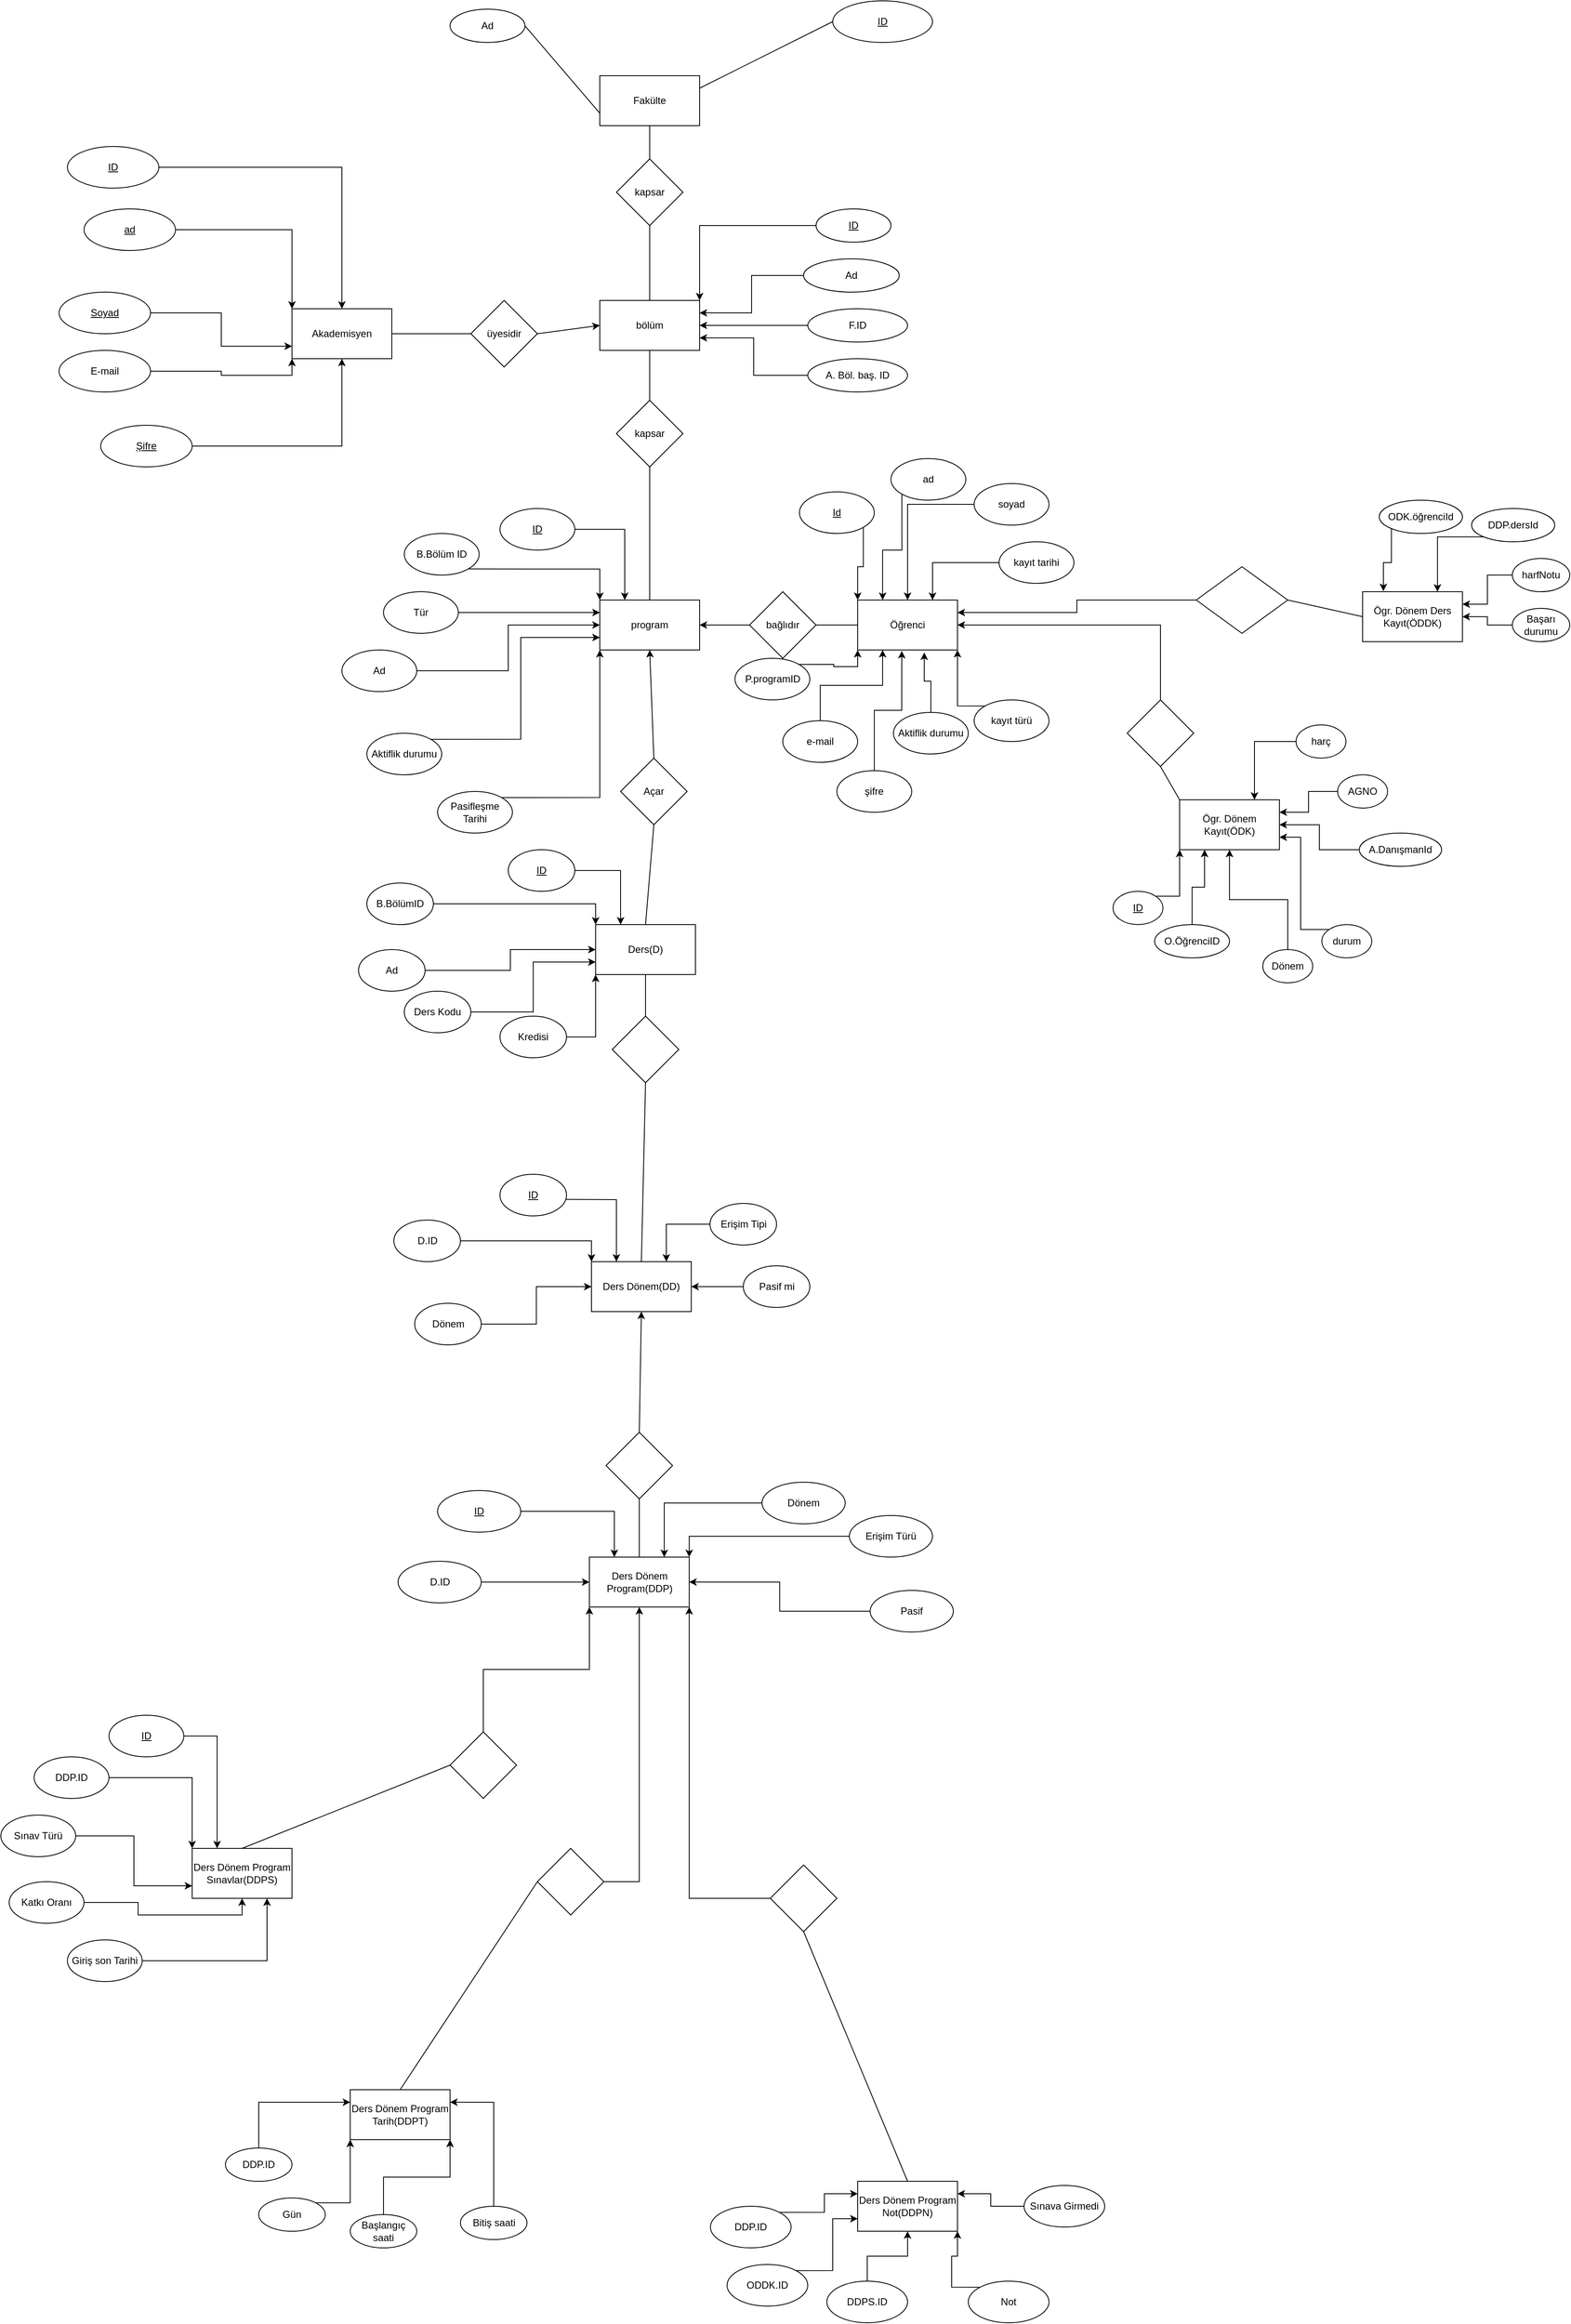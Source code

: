 <mxfile version="20.2.0" type="device"><diagram id="tbIDtFGImVKxf_FOrVFU" name="Page-1"><mxGraphModel dx="1277" dy="1685" grid="1" gridSize="10" guides="1" tooltips="1" connect="1" arrows="1" fold="1" page="1" pageScale="1" pageWidth="827" pageHeight="1169" math="0" shadow="0"><root><mxCell id="0"/><mxCell id="1" parent="0"/><mxCell id="xuunrRZSQznlcLkSyieL-1" value="Fakülte" style="rounded=0;whiteSpace=wrap;html=1;" parent="1" vertex="1"><mxGeometry x="370" y="-140" width="120" height="60" as="geometry"/></mxCell><mxCell id="xuunrRZSQznlcLkSyieL-3" value="kapsar" style="rhombus;whiteSpace=wrap;html=1;" parent="1" vertex="1"><mxGeometry x="390" y="-40" width="80" height="80" as="geometry"/></mxCell><mxCell id="xuunrRZSQznlcLkSyieL-6" value="Ad" style="ellipse;whiteSpace=wrap;html=1;" parent="1" vertex="1"><mxGeometry x="190" y="-220" width="90" height="40" as="geometry"/></mxCell><mxCell id="xuunrRZSQznlcLkSyieL-7" value="&lt;u&gt;ID&lt;/u&gt;" style="ellipse;whiteSpace=wrap;html=1;" parent="1" vertex="1"><mxGeometry x="650" y="-230" width="120" height="50" as="geometry"/></mxCell><mxCell id="xuunrRZSQznlcLkSyieL-9" value="" style="endArrow=none;html=1;rounded=0;exitX=1;exitY=0.25;exitDx=0;exitDy=0;entryX=0;entryY=0.5;entryDx=0;entryDy=0;" parent="1" source="xuunrRZSQznlcLkSyieL-1" target="xuunrRZSQznlcLkSyieL-7" edge="1"><mxGeometry width="50" height="50" relative="1" as="geometry"><mxPoint x="500" y="80" as="sourcePoint"/><mxPoint x="550" y="30" as="targetPoint"/></mxGeometry></mxCell><mxCell id="xuunrRZSQznlcLkSyieL-10" value="" style="endArrow=none;html=1;rounded=0;entryX=0;entryY=0.75;entryDx=0;entryDy=0;exitX=1;exitY=0.5;exitDx=0;exitDy=0;" parent="1" source="xuunrRZSQznlcLkSyieL-6" target="xuunrRZSQznlcLkSyieL-1" edge="1"><mxGeometry width="50" height="50" relative="1" as="geometry"><mxPoint x="400" y="410" as="sourcePoint"/><mxPoint x="450" y="360" as="targetPoint"/><Array as="points"/></mxGeometry></mxCell><mxCell id="xuunrRZSQznlcLkSyieL-11" value="" style="endArrow=none;html=1;rounded=0;entryX=0.5;entryY=1;entryDx=0;entryDy=0;exitX=0.5;exitY=0;exitDx=0;exitDy=0;" parent="1" source="xuunrRZSQznlcLkSyieL-3" target="xuunrRZSQznlcLkSyieL-1" edge="1"><mxGeometry width="50" height="50" relative="1" as="geometry"><mxPoint x="420" y="290" as="sourcePoint"/><mxPoint x="470" y="240" as="targetPoint"/></mxGeometry></mxCell><mxCell id="xuunrRZSQznlcLkSyieL-12" value="" style="endArrow=none;html=1;rounded=0;exitX=0.5;exitY=0;exitDx=0;exitDy=0;entryX=0.5;entryY=1;entryDx=0;entryDy=0;" parent="1" target="xuunrRZSQznlcLkSyieL-3" edge="1"><mxGeometry width="50" height="50" relative="1" as="geometry"><mxPoint x="430" y="270" as="sourcePoint"/><mxPoint x="430" y="240" as="targetPoint"/></mxGeometry></mxCell><mxCell id="xuunrRZSQznlcLkSyieL-13" value="bölüm" style="rounded=0;whiteSpace=wrap;html=1;" parent="1" vertex="1"><mxGeometry x="370" y="130" width="120" height="60" as="geometry"/></mxCell><mxCell id="xuunrRZSQznlcLkSyieL-14" value="program" style="rounded=0;whiteSpace=wrap;html=1;" parent="1" vertex="1"><mxGeometry x="370" y="490" width="120" height="60" as="geometry"/></mxCell><mxCell id="xuunrRZSQznlcLkSyieL-15" value="kapsar" style="rhombus;whiteSpace=wrap;html=1;" parent="1" vertex="1"><mxGeometry x="390" y="250" width="80" height="80" as="geometry"/></mxCell><mxCell id="xuunrRZSQznlcLkSyieL-17" value="" style="endArrow=none;html=1;rounded=0;entryX=0.5;entryY=1;entryDx=0;entryDy=0;exitX=0.5;exitY=0;exitDx=0;exitDy=0;" parent="1" source="xuunrRZSQznlcLkSyieL-15" target="xuunrRZSQznlcLkSyieL-13" edge="1"><mxGeometry width="50" height="50" relative="1" as="geometry"><mxPoint x="430" y="370" as="sourcePoint"/><mxPoint x="450" y="340" as="targetPoint"/></mxGeometry></mxCell><mxCell id="xuunrRZSQznlcLkSyieL-18" value="" style="endArrow=none;html=1;rounded=0;exitX=0.5;exitY=0;exitDx=0;exitDy=0;entryX=0.5;entryY=1;entryDx=0;entryDy=0;" parent="1" source="xuunrRZSQznlcLkSyieL-14" target="xuunrRZSQznlcLkSyieL-15" edge="1"><mxGeometry width="50" height="50" relative="1" as="geometry"><mxPoint x="420" y="450" as="sourcePoint"/><mxPoint x="470" y="400" as="targetPoint"/></mxGeometry></mxCell><mxCell id="xuunrRZSQznlcLkSyieL-19" value="Akademisyen" style="rounded=0;whiteSpace=wrap;html=1;" parent="1" vertex="1"><mxGeometry y="140" width="120" height="60" as="geometry"/></mxCell><mxCell id="xuunrRZSQznlcLkSyieL-21" value="Öğrenci" style="rounded=0;whiteSpace=wrap;html=1;" parent="1" vertex="1"><mxGeometry x="680" y="490" width="120" height="60" as="geometry"/></mxCell><mxCell id="xuunrRZSQznlcLkSyieL-23" value="Ders(D)" style="rounded=0;whiteSpace=wrap;html=1;" parent="1" vertex="1"><mxGeometry x="365" y="880" width="120" height="60" as="geometry"/></mxCell><mxCell id="xuunrRZSQznlcLkSyieL-24" value="Açar" style="rhombus;whiteSpace=wrap;html=1;" parent="1" vertex="1"><mxGeometry x="395" y="680" width="80" height="80" as="geometry"/></mxCell><mxCell id="xuunrRZSQznlcLkSyieL-25" value="Ders Dönem(DD)" style="rounded=0;whiteSpace=wrap;html=1;" parent="1" vertex="1"><mxGeometry x="360" y="1285" width="120" height="60" as="geometry"/></mxCell><mxCell id="xuunrRZSQznlcLkSyieL-26" value="üyesidir" style="rhombus;whiteSpace=wrap;html=1;" parent="1" vertex="1"><mxGeometry x="215" y="130" width="80" height="80" as="geometry"/></mxCell><mxCell id="xuunrRZSQznlcLkSyieL-27" value="bağlıdır" style="rhombus;whiteSpace=wrap;html=1;" parent="1" vertex="1"><mxGeometry x="550" y="480" width="80" height="80" as="geometry"/></mxCell><mxCell id="xuunrRZSQznlcLkSyieL-28" value="" style="endArrow=none;html=1;rounded=0;exitX=1;exitY=0.5;exitDx=0;exitDy=0;entryX=0;entryY=0.5;entryDx=0;entryDy=0;entryPerimeter=0;" parent="1" source="xuunrRZSQznlcLkSyieL-27" target="xuunrRZSQznlcLkSyieL-21" edge="1"><mxGeometry width="50" height="50" relative="1" as="geometry"><mxPoint x="460" y="460" as="sourcePoint"/><mxPoint x="670" y="520" as="targetPoint"/></mxGeometry></mxCell><mxCell id="xuunrRZSQznlcLkSyieL-29" value="" style="endArrow=classic;html=1;rounded=0;exitX=0;exitY=0.5;exitDx=0;exitDy=0;entryX=1;entryY=0.5;entryDx=0;entryDy=0;" parent="1" source="xuunrRZSQznlcLkSyieL-27" target="xuunrRZSQznlcLkSyieL-14" edge="1"><mxGeometry width="50" height="50" relative="1" as="geometry"><mxPoint x="460" y="460" as="sourcePoint"/><mxPoint x="510" y="410" as="targetPoint"/></mxGeometry></mxCell><mxCell id="xuunrRZSQznlcLkSyieL-30" value="" style="endArrow=none;html=1;rounded=0;exitX=1;exitY=0.5;exitDx=0;exitDy=0;" parent="1" source="xuunrRZSQznlcLkSyieL-19" target="xuunrRZSQznlcLkSyieL-26" edge="1"><mxGeometry width="50" height="50" relative="1" as="geometry"><mxPoint x="420" y="490" as="sourcePoint"/><mxPoint x="470" y="440" as="targetPoint"/></mxGeometry></mxCell><mxCell id="xuunrRZSQznlcLkSyieL-31" value="" style="endArrow=classic;html=1;rounded=0;exitX=1;exitY=0.5;exitDx=0;exitDy=0;entryX=0;entryY=0.5;entryDx=0;entryDy=0;" parent="1" source="xuunrRZSQznlcLkSyieL-26" target="xuunrRZSQznlcLkSyieL-13" edge="1"><mxGeometry width="50" height="50" relative="1" as="geometry"><mxPoint x="420" y="490" as="sourcePoint"/><mxPoint x="470" y="440" as="targetPoint"/></mxGeometry></mxCell><mxCell id="xuunrRZSQznlcLkSyieL-33" value="" style="endArrow=none;html=1;rounded=0;entryX=0.5;entryY=1;entryDx=0;entryDy=0;exitX=0.5;exitY=0;exitDx=0;exitDy=0;" parent="1" source="xuunrRZSQznlcLkSyieL-23" target="xuunrRZSQznlcLkSyieL-24" edge="1"><mxGeometry width="50" height="50" relative="1" as="geometry"><mxPoint x="180" y="740" as="sourcePoint"/><mxPoint x="230" y="690" as="targetPoint"/></mxGeometry></mxCell><mxCell id="xuunrRZSQznlcLkSyieL-34" value="" style="endArrow=classic;html=1;rounded=0;exitX=0.5;exitY=0;exitDx=0;exitDy=0;entryX=0.5;entryY=1;entryDx=0;entryDy=0;" parent="1" source="xuunrRZSQznlcLkSyieL-24" target="xuunrRZSQznlcLkSyieL-14" edge="1"><mxGeometry width="50" height="50" relative="1" as="geometry"><mxPoint x="410" y="600" as="sourcePoint"/><mxPoint x="460" y="550" as="targetPoint"/></mxGeometry></mxCell><mxCell id="xuunrRZSQznlcLkSyieL-35" value="" style="rhombus;whiteSpace=wrap;html=1;" parent="1" vertex="1"><mxGeometry x="385" y="990" width="80" height="80" as="geometry"/></mxCell><mxCell id="xuunrRZSQznlcLkSyieL-36" value="" style="endArrow=none;html=1;rounded=0;entryX=0.5;entryY=1;entryDx=0;entryDy=0;exitX=0.5;exitY=0;exitDx=0;exitDy=0;" parent="1" source="xuunrRZSQznlcLkSyieL-35" target="xuunrRZSQznlcLkSyieL-23" edge="1"><mxGeometry width="50" height="50" relative="1" as="geometry"><mxPoint x="415" y="1000" as="sourcePoint"/><mxPoint x="465" y="950" as="targetPoint"/></mxGeometry></mxCell><mxCell id="xuunrRZSQznlcLkSyieL-37" value="" style="endArrow=none;html=1;rounded=0;entryX=0.5;entryY=1;entryDx=0;entryDy=0;exitX=0.5;exitY=0;exitDx=0;exitDy=0;" parent="1" source="xuunrRZSQznlcLkSyieL-25" target="xuunrRZSQznlcLkSyieL-35" edge="1"><mxGeometry width="50" height="50" relative="1" as="geometry"><mxPoint x="275" y="1090" as="sourcePoint"/><mxPoint x="325" y="1040" as="targetPoint"/></mxGeometry></mxCell><mxCell id="xuunrRZSQznlcLkSyieL-38" value="Ders Dönem Program(DDP)" style="rounded=0;whiteSpace=wrap;html=1;" parent="1" vertex="1"><mxGeometry x="357.5" y="1640" width="120" height="60" as="geometry"/></mxCell><mxCell id="xuunrRZSQznlcLkSyieL-39" value="" style="rhombus;whiteSpace=wrap;html=1;" parent="1" vertex="1"><mxGeometry x="377.5" y="1490" width="80" height="80" as="geometry"/></mxCell><mxCell id="xuunrRZSQznlcLkSyieL-40" value="" style="endArrow=none;html=1;rounded=0;entryX=0.5;entryY=1;entryDx=0;entryDy=0;exitX=0.5;exitY=0;exitDx=0;exitDy=0;" parent="1" source="xuunrRZSQznlcLkSyieL-38" target="xuunrRZSQznlcLkSyieL-39" edge="1"><mxGeometry width="50" height="50" relative="1" as="geometry"><mxPoint x="307.5" y="1600" as="sourcePoint"/><mxPoint x="357.5" y="1550" as="targetPoint"/></mxGeometry></mxCell><mxCell id="xuunrRZSQznlcLkSyieL-41" value="" style="endArrow=classic;html=1;rounded=0;entryX=0.5;entryY=1;entryDx=0;entryDy=0;exitX=0.5;exitY=0;exitDx=0;exitDy=0;" parent="1" source="xuunrRZSQznlcLkSyieL-39" target="xuunrRZSQznlcLkSyieL-25" edge="1"><mxGeometry width="50" height="50" relative="1" as="geometry"><mxPoint x="290" y="1445" as="sourcePoint"/><mxPoint x="340" y="1395" as="targetPoint"/></mxGeometry></mxCell><mxCell id="xuunrRZSQznlcLkSyieL-48" style="edgeStyle=orthogonalEdgeStyle;rounded=0;orthogonalLoop=1;jettySize=auto;html=1;exitX=0.5;exitY=0;exitDx=0;exitDy=0;entryX=0;entryY=1;entryDx=0;entryDy=0;" parent="1" source="xuunrRZSQznlcLkSyieL-42" target="xuunrRZSQznlcLkSyieL-38" edge="1"><mxGeometry relative="1" as="geometry"><mxPoint x="277.5" y="1780" as="sourcePoint"/></mxGeometry></mxCell><mxCell id="xuunrRZSQznlcLkSyieL-42" value="" style="rhombus;whiteSpace=wrap;html=1;" parent="1" vertex="1"><mxGeometry x="190" y="1850" width="80" height="80" as="geometry"/></mxCell><mxCell id="xuunrRZSQznlcLkSyieL-45" value="" style="endArrow=none;html=1;rounded=0;entryX=0;entryY=0.5;entryDx=0;entryDy=0;exitX=0.5;exitY=0;exitDx=0;exitDy=0;" parent="1" source="xuunrRZSQznlcLkSyieL-46" target="xuunrRZSQznlcLkSyieL-42" edge="1"><mxGeometry width="50" height="50" relative="1" as="geometry"><mxPoint x="110" y="2020" as="sourcePoint"/><mxPoint x="140" y="1970" as="targetPoint"/></mxGeometry></mxCell><mxCell id="xuunrRZSQznlcLkSyieL-46" value="Ders Dönem Program Sınavlar(DDPS)" style="rounded=0;whiteSpace=wrap;html=1;" parent="1" vertex="1"><mxGeometry x="-120" y="1990" width="120" height="60" as="geometry"/></mxCell><mxCell id="xuunrRZSQznlcLkSyieL-49" style="edgeStyle=orthogonalEdgeStyle;rounded=0;orthogonalLoop=1;jettySize=auto;html=1;entryX=1;entryY=1;entryDx=0;entryDy=0;exitX=0;exitY=0.5;exitDx=0;exitDy=0;" parent="1" source="xuunrRZSQznlcLkSyieL-50" target="xuunrRZSQznlcLkSyieL-38" edge="1"><mxGeometry relative="1" as="geometry"><mxPoint x="367.5" y="1710" as="targetPoint"/><mxPoint x="577.5" y="1940" as="sourcePoint"/></mxGeometry></mxCell><mxCell id="xuunrRZSQznlcLkSyieL-50" value="" style="rhombus;whiteSpace=wrap;html=1;" parent="1" vertex="1"><mxGeometry x="575" y="2010" width="80" height="80" as="geometry"/></mxCell><mxCell id="xuunrRZSQznlcLkSyieL-51" value="" style="endArrow=none;html=1;rounded=0;entryX=0.5;entryY=1;entryDx=0;entryDy=0;exitX=0.5;exitY=0;exitDx=0;exitDy=0;" parent="1" source="xuunrRZSQznlcLkSyieL-52" target="xuunrRZSQznlcLkSyieL-50" edge="1"><mxGeometry width="50" height="50" relative="1" as="geometry"><mxPoint x="115" y="2030" as="sourcePoint"/><mxPoint x="145" y="1980" as="targetPoint"/></mxGeometry></mxCell><mxCell id="xuunrRZSQznlcLkSyieL-52" value="Ders Dönem Program Not(DDPN)" style="rounded=0;whiteSpace=wrap;html=1;" parent="1" vertex="1"><mxGeometry x="680" y="2390" width="120" height="60" as="geometry"/></mxCell><mxCell id="xuunrRZSQznlcLkSyieL-53" style="edgeStyle=orthogonalEdgeStyle;rounded=0;orthogonalLoop=1;jettySize=auto;html=1;exitX=1;exitY=0.5;exitDx=0;exitDy=0;" parent="1" source="xuunrRZSQznlcLkSyieL-54" target="xuunrRZSQznlcLkSyieL-38" edge="1"><mxGeometry relative="1" as="geometry"><mxPoint x="517.5" y="1820" as="targetPoint"/></mxGeometry></mxCell><mxCell id="xuunrRZSQznlcLkSyieL-54" value="" style="rhombus;whiteSpace=wrap;html=1;" parent="1" vertex="1"><mxGeometry x="295" y="1990" width="80" height="80" as="geometry"/></mxCell><mxCell id="xuunrRZSQznlcLkSyieL-55" value="" style="endArrow=none;html=1;rounded=0;entryX=0;entryY=0.5;entryDx=0;entryDy=0;exitX=0.5;exitY=0;exitDx=0;exitDy=0;" parent="1" source="xuunrRZSQznlcLkSyieL-56" target="xuunrRZSQznlcLkSyieL-54" edge="1"><mxGeometry width="50" height="50" relative="1" as="geometry"><mxPoint x="265" y="2150" as="sourcePoint"/><mxPoint x="295" y="2090" as="targetPoint"/></mxGeometry></mxCell><mxCell id="xuunrRZSQznlcLkSyieL-56" value="Ders Dönem Program Tarih(DDPT)" style="rounded=0;whiteSpace=wrap;html=1;" parent="1" vertex="1"><mxGeometry x="70" y="2280" width="120" height="60" as="geometry"/></mxCell><mxCell id="xuunrRZSQznlcLkSyieL-67" value="Ögr. Dönem Kayıt(ÖDK)" style="rounded=0;whiteSpace=wrap;html=1;" parent="1" vertex="1"><mxGeometry x="1067" y="730" width="120" height="60" as="geometry"/></mxCell><mxCell id="orS3N60GQ1Vh-Au0GSmu-10" style="edgeStyle=orthogonalEdgeStyle;rounded=0;orthogonalLoop=1;jettySize=auto;html=1;exitX=0.5;exitY=0;exitDx=0;exitDy=0;entryX=1;entryY=0.5;entryDx=0;entryDy=0;" parent="1" source="xuunrRZSQznlcLkSyieL-68" target="xuunrRZSQznlcLkSyieL-21" edge="1"><mxGeometry relative="1" as="geometry"/></mxCell><mxCell id="xuunrRZSQznlcLkSyieL-68" value="" style="rhombus;whiteSpace=wrap;html=1;" parent="1" vertex="1"><mxGeometry x="1004" y="610" width="80" height="80" as="geometry"/></mxCell><mxCell id="xuunrRZSQznlcLkSyieL-70" value="" style="endArrow=none;html=1;rounded=0;exitX=0;exitY=0;exitDx=0;exitDy=0;entryX=0.5;entryY=1;entryDx=0;entryDy=0;" parent="1" source="xuunrRZSQznlcLkSyieL-67" target="xuunrRZSQznlcLkSyieL-68" edge="1"><mxGeometry width="50" height="50" relative="1" as="geometry"><mxPoint x="1017" y="740" as="sourcePoint"/><mxPoint x="1067" y="690" as="targetPoint"/></mxGeometry></mxCell><mxCell id="xuunrRZSQznlcLkSyieL-72" value="Ögr. Dönem Ders Kayıt(ÖDDK)" style="rounded=0;whiteSpace=wrap;html=1;" parent="1" vertex="1"><mxGeometry x="1287" y="480" width="120" height="60" as="geometry"/></mxCell><mxCell id="orS3N60GQ1Vh-Au0GSmu-1" style="edgeStyle=orthogonalEdgeStyle;rounded=0;orthogonalLoop=1;jettySize=auto;html=1;exitX=0;exitY=0.5;exitDx=0;exitDy=0;entryX=1;entryY=0.25;entryDx=0;entryDy=0;" parent="1" source="xuunrRZSQznlcLkSyieL-73" target="xuunrRZSQznlcLkSyieL-21" edge="1"><mxGeometry relative="1" as="geometry"/></mxCell><mxCell id="xuunrRZSQznlcLkSyieL-73" value="" style="rhombus;whiteSpace=wrap;html=1;" parent="1" vertex="1"><mxGeometry x="1087" y="450" width="110" height="80" as="geometry"/></mxCell><mxCell id="xuunrRZSQznlcLkSyieL-74" value="" style="endArrow=none;html=1;rounded=0;exitX=0;exitY=0.5;exitDx=0;exitDy=0;entryX=1;entryY=0.5;entryDx=0;entryDy=0;" parent="1" source="xuunrRZSQznlcLkSyieL-72" target="xuunrRZSQznlcLkSyieL-73" edge="1"><mxGeometry width="50" height="50" relative="1" as="geometry"><mxPoint x="1127" y="580" as="sourcePoint"/><mxPoint x="1177" y="530" as="targetPoint"/></mxGeometry></mxCell><mxCell id="xuunrRZSQznlcLkSyieL-84" style="edgeStyle=orthogonalEdgeStyle;rounded=0;orthogonalLoop=1;jettySize=auto;html=1;exitX=0;exitY=0.5;exitDx=0;exitDy=0;entryX=1;entryY=0;entryDx=0;entryDy=0;" parent="1" source="xuunrRZSQznlcLkSyieL-76" target="xuunrRZSQznlcLkSyieL-13" edge="1"><mxGeometry relative="1" as="geometry"/></mxCell><mxCell id="xuunrRZSQznlcLkSyieL-76" value="&lt;u&gt;ID&lt;/u&gt;" style="ellipse;whiteSpace=wrap;html=1;" parent="1" vertex="1"><mxGeometry x="630" y="20" width="90" height="40" as="geometry"/></mxCell><mxCell id="xuunrRZSQznlcLkSyieL-81" style="edgeStyle=orthogonalEdgeStyle;rounded=0;orthogonalLoop=1;jettySize=auto;html=1;exitX=0;exitY=0.5;exitDx=0;exitDy=0;entryX=1;entryY=0.25;entryDx=0;entryDy=0;" parent="1" source="xuunrRZSQznlcLkSyieL-78" target="xuunrRZSQznlcLkSyieL-13" edge="1"><mxGeometry relative="1" as="geometry"/></mxCell><mxCell id="xuunrRZSQznlcLkSyieL-78" value="Ad" style="ellipse;whiteSpace=wrap;html=1;" parent="1" vertex="1"><mxGeometry x="615" y="80" width="115" height="40" as="geometry"/></mxCell><mxCell id="xuunrRZSQznlcLkSyieL-82" style="edgeStyle=orthogonalEdgeStyle;rounded=0;orthogonalLoop=1;jettySize=auto;html=1;exitX=0;exitY=0.5;exitDx=0;exitDy=0;" parent="1" source="xuunrRZSQznlcLkSyieL-79" target="xuunrRZSQznlcLkSyieL-13" edge="1"><mxGeometry relative="1" as="geometry"/></mxCell><mxCell id="xuunrRZSQznlcLkSyieL-79" value="F.ID" style="ellipse;whiteSpace=wrap;html=1;" parent="1" vertex="1"><mxGeometry x="620" y="140" width="120" height="40" as="geometry"/></mxCell><mxCell id="xuunrRZSQznlcLkSyieL-83" style="edgeStyle=orthogonalEdgeStyle;rounded=0;orthogonalLoop=1;jettySize=auto;html=1;exitX=0;exitY=0.5;exitDx=0;exitDy=0;entryX=1;entryY=0.75;entryDx=0;entryDy=0;" parent="1" source="xuunrRZSQznlcLkSyieL-80" target="xuunrRZSQznlcLkSyieL-13" edge="1"><mxGeometry relative="1" as="geometry"/></mxCell><mxCell id="xuunrRZSQznlcLkSyieL-80" value="A. Böl. baş. ID" style="ellipse;whiteSpace=wrap;html=1;" parent="1" vertex="1"><mxGeometry x="620" y="200" width="120" height="40" as="geometry"/></mxCell><mxCell id="xuunrRZSQznlcLkSyieL-100" style="edgeStyle=orthogonalEdgeStyle;rounded=0;orthogonalLoop=1;jettySize=auto;html=1;exitX=1;exitY=0.5;exitDx=0;exitDy=0;entryX=0;entryY=0;entryDx=0;entryDy=0;" parent="1" source="xuunrRZSQznlcLkSyieL-85" target="xuunrRZSQznlcLkSyieL-19" edge="1"><mxGeometry relative="1" as="geometry"/></mxCell><mxCell id="xuunrRZSQznlcLkSyieL-85" value="&lt;u&gt;ad&lt;/u&gt;" style="ellipse;whiteSpace=wrap;html=1;" parent="1" vertex="1"><mxGeometry x="-250" y="20" width="110" height="50" as="geometry"/></mxCell><mxCell id="xuunrRZSQznlcLkSyieL-96" style="edgeStyle=orthogonalEdgeStyle;rounded=0;orthogonalLoop=1;jettySize=auto;html=1;exitX=1;exitY=0.5;exitDx=0;exitDy=0;" parent="1" source="xuunrRZSQznlcLkSyieL-91" target="xuunrRZSQznlcLkSyieL-19" edge="1"><mxGeometry relative="1" as="geometry"/></mxCell><mxCell id="xuunrRZSQznlcLkSyieL-91" value="&lt;u&gt;Şifre&lt;/u&gt;" style="ellipse;whiteSpace=wrap;html=1;" parent="1" vertex="1"><mxGeometry x="-230" y="280" width="110" height="50" as="geometry"/></mxCell><mxCell id="xuunrRZSQznlcLkSyieL-101" style="edgeStyle=orthogonalEdgeStyle;rounded=0;orthogonalLoop=1;jettySize=auto;html=1;exitX=1;exitY=0.5;exitDx=0;exitDy=0;" parent="1" source="xuunrRZSQznlcLkSyieL-92" target="xuunrRZSQznlcLkSyieL-19" edge="1"><mxGeometry relative="1" as="geometry"/></mxCell><mxCell id="xuunrRZSQznlcLkSyieL-92" value="&lt;u&gt;ID&lt;/u&gt;&lt;span data-darkreader-inline-color=&quot;&quot; style=&quot;color: rgba(0, 0, 0, 0); font-family: monospace; font-size: 0px; text-align: start; --darkreader-inline-color:rgba(232, 230, 227, 0);&quot;&gt;%3CmxGraphModel%3E%3Croot%3E%3CmxCell%20id%3D%220%22%2F%3E%3CmxCell%20id%3D%221%22%20parent%3D%220%22%2F%3E%3CmxCell%20id%3D%222%22%20value%3D%22%22%20style%3D%22rounded%3D0%3BwhiteSpace%3Dwrap%3Bhtml%3D1%3B%22%20vertex%3D%221%22%20parent%3D%221%22%3E%3CmxGeometry%20x%3D%22890%22%20y%3D%22720%22%20width%3D%22120%22%20height%3D%2260%22%20as%3D%22geometry%22%2F%3E%3C%2FmxCell%3E%3CmxCell%20id%3D%223%22%20value%3D%22%22%20style%3D%22rhombus%3BwhiteSpace%3Dwrap%3Bhtml%3D1%3B%22%20vertex%3D%221%22%20parent%3D%221%22%3E%3CmxGeometry%20x%3D%22800%22%20y%3D%22600%22%20width%3D%2280%22%20height%3D%2280%22%20as%3D%22geometry%22%2F%3E%3C%2FmxCell%3E%3CmxCell%20id%3D%224%22%20value%3D%22%22%20style%3D%22endArrow%3Dnone%3Bhtml%3D1%3Brounded%3D0%3BexitX%3D0%3BexitY%3D0%3BexitDx%3D0%3BexitDy%3D0%3BentryX%3D0.5%3BentryY%3D1%3BentryDx%3D0%3BentryDy%3D0%3B%22%20edge%3D%221%22%20source%3D%222%22%20target%3D%223%22%20parent%3D%221%22%3E%3CmxGeometry%20width%3D%2250%22%20height%3D%2250%22%20relative%3D%221%22%20as%3D%22geometry%22%3E%3CmxPoint%20x%3D%22840%22%20y%3D%22730%22%20as%3D%22sourcePoint%22%2F%3E%3CmxPoint%20x%3D%22890%22%20y%3D%22680%22%20as%3D%22targetPoint%22%2F%3E%3C%2FmxGeometry%3E%3C%2FmxCell%3E%3C%2Froot%3E%3C%2FmxGraphModel%3E&lt;/span&gt;" style="ellipse;whiteSpace=wrap;html=1;" parent="1" vertex="1"><mxGeometry x="-270" y="-55" width="110" height="50" as="geometry"/></mxCell><mxCell id="xuunrRZSQznlcLkSyieL-99" style="edgeStyle=orthogonalEdgeStyle;rounded=0;orthogonalLoop=1;jettySize=auto;html=1;exitX=1;exitY=0.5;exitDx=0;exitDy=0;entryX=0;entryY=0.75;entryDx=0;entryDy=0;" parent="1" source="xuunrRZSQznlcLkSyieL-93" target="xuunrRZSQznlcLkSyieL-19" edge="1"><mxGeometry relative="1" as="geometry"/></mxCell><mxCell id="xuunrRZSQznlcLkSyieL-93" value="&lt;u&gt;Soyad&lt;/u&gt;" style="ellipse;whiteSpace=wrap;html=1;" parent="1" vertex="1"><mxGeometry x="-280" y="120" width="110" height="50" as="geometry"/></mxCell><mxCell id="xuunrRZSQznlcLkSyieL-97" style="edgeStyle=orthogonalEdgeStyle;rounded=0;orthogonalLoop=1;jettySize=auto;html=1;exitX=1;exitY=0.5;exitDx=0;exitDy=0;entryX=0;entryY=1;entryDx=0;entryDy=0;" parent="1" source="xuunrRZSQznlcLkSyieL-94" target="xuunrRZSQznlcLkSyieL-19" edge="1"><mxGeometry relative="1" as="geometry"/></mxCell><mxCell id="xuunrRZSQznlcLkSyieL-94" value="E-mail" style="ellipse;whiteSpace=wrap;html=1;" parent="1" vertex="1"><mxGeometry x="-280" y="190" width="110" height="50" as="geometry"/></mxCell><mxCell id="xuunrRZSQznlcLkSyieL-111" style="edgeStyle=orthogonalEdgeStyle;rounded=0;orthogonalLoop=1;jettySize=auto;html=1;exitX=1;exitY=1;exitDx=0;exitDy=0;entryX=0;entryY=0;entryDx=0;entryDy=0;" parent="1" source="xuunrRZSQznlcLkSyieL-102" target="xuunrRZSQznlcLkSyieL-14" edge="1"><mxGeometry relative="1" as="geometry"/></mxCell><mxCell id="xuunrRZSQznlcLkSyieL-102" value="B.Bölüm ID" style="ellipse;whiteSpace=wrap;html=1;" parent="1" vertex="1"><mxGeometry x="135" y="410" width="90" height="50" as="geometry"/></mxCell><mxCell id="xuunrRZSQznlcLkSyieL-115" style="edgeStyle=orthogonalEdgeStyle;rounded=0;orthogonalLoop=1;jettySize=auto;html=1;exitX=1;exitY=0;exitDx=0;exitDy=0;entryX=0;entryY=1;entryDx=0;entryDy=0;" parent="1" source="xuunrRZSQznlcLkSyieL-103" target="xuunrRZSQznlcLkSyieL-14" edge="1"><mxGeometry relative="1" as="geometry"/></mxCell><mxCell id="xuunrRZSQznlcLkSyieL-103" value="Pasifleşme Tarihi" style="ellipse;whiteSpace=wrap;html=1;" parent="1" vertex="1"><mxGeometry x="175" y="720" width="90" height="50" as="geometry"/></mxCell><mxCell id="xuunrRZSQznlcLkSyieL-110" style="edgeStyle=orthogonalEdgeStyle;rounded=0;orthogonalLoop=1;jettySize=auto;html=1;exitX=1;exitY=0.5;exitDx=0;exitDy=0;entryX=0.25;entryY=0;entryDx=0;entryDy=0;" parent="1" source="xuunrRZSQznlcLkSyieL-104" target="xuunrRZSQznlcLkSyieL-14" edge="1"><mxGeometry relative="1" as="geometry"/></mxCell><mxCell id="xuunrRZSQznlcLkSyieL-104" value="&lt;u&gt;ID&lt;/u&gt;" style="ellipse;whiteSpace=wrap;html=1;" parent="1" vertex="1"><mxGeometry x="250" y="380" width="90" height="50" as="geometry"/></mxCell><mxCell id="xuunrRZSQznlcLkSyieL-114" style="edgeStyle=orthogonalEdgeStyle;rounded=0;orthogonalLoop=1;jettySize=auto;html=1;exitX=1;exitY=0;exitDx=0;exitDy=0;entryX=0;entryY=0.75;entryDx=0;entryDy=0;" parent="1" source="xuunrRZSQznlcLkSyieL-105" target="xuunrRZSQznlcLkSyieL-14" edge="1"><mxGeometry relative="1" as="geometry"><mxPoint x="360" y="540" as="targetPoint"/></mxGeometry></mxCell><mxCell id="xuunrRZSQznlcLkSyieL-105" value="Aktiflik durumu" style="ellipse;whiteSpace=wrap;html=1;" parent="1" vertex="1"><mxGeometry x="90" y="650" width="90" height="50" as="geometry"/></mxCell><mxCell id="xuunrRZSQznlcLkSyieL-112" style="edgeStyle=orthogonalEdgeStyle;rounded=0;orthogonalLoop=1;jettySize=auto;html=1;entryX=0;entryY=0.25;entryDx=0;entryDy=0;" parent="1" source="xuunrRZSQznlcLkSyieL-106" target="xuunrRZSQznlcLkSyieL-14" edge="1"><mxGeometry relative="1" as="geometry"/></mxCell><mxCell id="xuunrRZSQznlcLkSyieL-106" value="Tür" style="ellipse;whiteSpace=wrap;html=1;" parent="1" vertex="1"><mxGeometry x="110" y="480" width="90" height="50" as="geometry"/></mxCell><mxCell id="xuunrRZSQznlcLkSyieL-113" style="edgeStyle=orthogonalEdgeStyle;rounded=0;orthogonalLoop=1;jettySize=auto;html=1;exitX=1;exitY=0.5;exitDx=0;exitDy=0;entryX=0;entryY=0.5;entryDx=0;entryDy=0;" parent="1" source="xuunrRZSQznlcLkSyieL-107" target="xuunrRZSQznlcLkSyieL-14" edge="1"><mxGeometry relative="1" as="geometry"/></mxCell><mxCell id="xuunrRZSQznlcLkSyieL-107" value="Ad" style="ellipse;whiteSpace=wrap;html=1;" parent="1" vertex="1"><mxGeometry x="60" y="550" width="90" height="50" as="geometry"/></mxCell><mxCell id="xuunrRZSQznlcLkSyieL-122" style="edgeStyle=orthogonalEdgeStyle;rounded=0;orthogonalLoop=1;jettySize=auto;html=1;exitX=1;exitY=0.5;exitDx=0;exitDy=0;entryX=0;entryY=0;entryDx=0;entryDy=0;" parent="1" source="xuunrRZSQznlcLkSyieL-116" target="xuunrRZSQznlcLkSyieL-23" edge="1"><mxGeometry relative="1" as="geometry"/></mxCell><mxCell id="xuunrRZSQznlcLkSyieL-116" value="B.BölümID" style="ellipse;whiteSpace=wrap;html=1;" parent="1" vertex="1"><mxGeometry x="90" y="830" width="80" height="50" as="geometry"/></mxCell><mxCell id="xuunrRZSQznlcLkSyieL-125" style="edgeStyle=orthogonalEdgeStyle;rounded=0;orthogonalLoop=1;jettySize=auto;html=1;exitX=1;exitY=0.5;exitDx=0;exitDy=0;entryX=0;entryY=1;entryDx=0;entryDy=0;" parent="1" source="xuunrRZSQznlcLkSyieL-117" target="xuunrRZSQznlcLkSyieL-23" edge="1"><mxGeometry relative="1" as="geometry"/></mxCell><mxCell id="xuunrRZSQznlcLkSyieL-117" value="Kredisi" style="ellipse;whiteSpace=wrap;html=1;" parent="1" vertex="1"><mxGeometry x="250" y="990" width="80" height="50" as="geometry"/></mxCell><mxCell id="xuunrRZSQznlcLkSyieL-124" style="edgeStyle=orthogonalEdgeStyle;rounded=0;orthogonalLoop=1;jettySize=auto;html=1;exitX=1;exitY=0.5;exitDx=0;exitDy=0;entryX=0;entryY=0.75;entryDx=0;entryDy=0;" parent="1" source="xuunrRZSQznlcLkSyieL-118" target="xuunrRZSQznlcLkSyieL-23" edge="1"><mxGeometry relative="1" as="geometry"/></mxCell><mxCell id="xuunrRZSQznlcLkSyieL-118" value="Ders Kodu" style="ellipse;whiteSpace=wrap;html=1;" parent="1" vertex="1"><mxGeometry x="135" y="960" width="80" height="50" as="geometry"/></mxCell><mxCell id="xuunrRZSQznlcLkSyieL-121" style="edgeStyle=orthogonalEdgeStyle;rounded=0;orthogonalLoop=1;jettySize=auto;html=1;exitX=1;exitY=0.5;exitDx=0;exitDy=0;entryX=0.25;entryY=0;entryDx=0;entryDy=0;" parent="1" source="xuunrRZSQznlcLkSyieL-119" target="xuunrRZSQznlcLkSyieL-23" edge="1"><mxGeometry relative="1" as="geometry"/></mxCell><mxCell id="xuunrRZSQznlcLkSyieL-119" value="&lt;u&gt;ID&lt;/u&gt;" style="ellipse;whiteSpace=wrap;html=1;" parent="1" vertex="1"><mxGeometry x="260" y="790" width="80" height="50" as="geometry"/></mxCell><mxCell id="xuunrRZSQznlcLkSyieL-123" style="edgeStyle=orthogonalEdgeStyle;rounded=0;orthogonalLoop=1;jettySize=auto;html=1;exitX=1;exitY=0.5;exitDx=0;exitDy=0;" parent="1" source="xuunrRZSQznlcLkSyieL-120" target="xuunrRZSQznlcLkSyieL-23" edge="1"><mxGeometry relative="1" as="geometry"/></mxCell><mxCell id="xuunrRZSQznlcLkSyieL-120" value="Ad" style="ellipse;whiteSpace=wrap;html=1;" parent="1" vertex="1"><mxGeometry x="80" y="910" width="80" height="50" as="geometry"/></mxCell><mxCell id="xuunrRZSQznlcLkSyieL-133" style="edgeStyle=orthogonalEdgeStyle;rounded=0;orthogonalLoop=1;jettySize=auto;html=1;exitX=1;exitY=0.5;exitDx=0;exitDy=0;entryX=0;entryY=0;entryDx=0;entryDy=0;" parent="1" source="xuunrRZSQznlcLkSyieL-126" target="xuunrRZSQznlcLkSyieL-25" edge="1"><mxGeometry relative="1" as="geometry"/></mxCell><mxCell id="xuunrRZSQznlcLkSyieL-126" value="D.ID" style="ellipse;whiteSpace=wrap;html=1;" parent="1" vertex="1"><mxGeometry x="122.5" y="1235" width="80" height="50" as="geometry"/></mxCell><mxCell id="xuunrRZSQznlcLkSyieL-135" style="edgeStyle=orthogonalEdgeStyle;rounded=0;orthogonalLoop=1;jettySize=auto;html=1;exitX=0;exitY=0.5;exitDx=0;exitDy=0;entryX=0.75;entryY=0;entryDx=0;entryDy=0;" parent="1" source="xuunrRZSQznlcLkSyieL-127" target="xuunrRZSQznlcLkSyieL-25" edge="1"><mxGeometry relative="1" as="geometry"/></mxCell><mxCell id="xuunrRZSQznlcLkSyieL-127" value="Erişim Tipi" style="ellipse;whiteSpace=wrap;html=1;" parent="1" vertex="1"><mxGeometry x="502.5" y="1215" width="80" height="50" as="geometry"/></mxCell><mxCell id="xuunrRZSQznlcLkSyieL-136" style="edgeStyle=orthogonalEdgeStyle;rounded=0;orthogonalLoop=1;jettySize=auto;html=1;exitX=0;exitY=0.5;exitDx=0;exitDy=0;entryX=1;entryY=0.5;entryDx=0;entryDy=0;" parent="1" source="xuunrRZSQznlcLkSyieL-128" target="xuunrRZSQznlcLkSyieL-25" edge="1"><mxGeometry relative="1" as="geometry"/></mxCell><mxCell id="xuunrRZSQznlcLkSyieL-128" value="Pasif mi" style="ellipse;whiteSpace=wrap;html=1;" parent="1" vertex="1"><mxGeometry x="542.5" y="1290" width="80" height="50" as="geometry"/></mxCell><mxCell id="xuunrRZSQznlcLkSyieL-132" style="edgeStyle=orthogonalEdgeStyle;rounded=0;orthogonalLoop=1;jettySize=auto;html=1;exitX=1;exitY=0.5;exitDx=0;exitDy=0;entryX=0.25;entryY=0;entryDx=0;entryDy=0;" parent="1" target="xuunrRZSQznlcLkSyieL-25" edge="1"><mxGeometry relative="1" as="geometry"><mxPoint x="292.5" y="1210.0" as="sourcePoint"/></mxGeometry></mxCell><mxCell id="xuunrRZSQznlcLkSyieL-129" value="&lt;u&gt;ID&lt;/u&gt;" style="ellipse;whiteSpace=wrap;html=1;" parent="1" vertex="1"><mxGeometry x="250" y="1180" width="80" height="50" as="geometry"/></mxCell><mxCell id="xuunrRZSQznlcLkSyieL-134" style="edgeStyle=orthogonalEdgeStyle;rounded=0;orthogonalLoop=1;jettySize=auto;html=1;exitX=1;exitY=0.5;exitDx=0;exitDy=0;entryX=0;entryY=0.5;entryDx=0;entryDy=0;" parent="1" source="xuunrRZSQznlcLkSyieL-130" target="xuunrRZSQznlcLkSyieL-25" edge="1"><mxGeometry relative="1" as="geometry"/></mxCell><mxCell id="xuunrRZSQznlcLkSyieL-130" value="Dönem" style="ellipse;whiteSpace=wrap;html=1;" parent="1" vertex="1"><mxGeometry x="147.5" y="1335" width="80" height="50" as="geometry"/></mxCell><mxCell id="xuunrRZSQznlcLkSyieL-143" style="edgeStyle=orthogonalEdgeStyle;rounded=0;orthogonalLoop=1;jettySize=auto;html=1;exitX=1;exitY=0.5;exitDx=0;exitDy=0;entryX=0;entryY=0.5;entryDx=0;entryDy=0;" parent="1" source="xuunrRZSQznlcLkSyieL-137" target="xuunrRZSQznlcLkSyieL-38" edge="1"><mxGeometry relative="1" as="geometry"/></mxCell><mxCell id="xuunrRZSQznlcLkSyieL-137" value="D.ID" style="ellipse;whiteSpace=wrap;html=1;" parent="1" vertex="1"><mxGeometry x="127.5" y="1645" width="100" height="50" as="geometry"/></mxCell><mxCell id="xuunrRZSQznlcLkSyieL-142" style="edgeStyle=orthogonalEdgeStyle;rounded=0;orthogonalLoop=1;jettySize=auto;html=1;exitX=1;exitY=0.5;exitDx=0;exitDy=0;entryX=0.25;entryY=0;entryDx=0;entryDy=0;" parent="1" source="xuunrRZSQznlcLkSyieL-138" target="xuunrRZSQznlcLkSyieL-38" edge="1"><mxGeometry relative="1" as="geometry"/></mxCell><mxCell id="xuunrRZSQznlcLkSyieL-138" value="&lt;u&gt;ID&lt;/u&gt;" style="ellipse;whiteSpace=wrap;html=1;" parent="1" vertex="1"><mxGeometry x="175" y="1560" width="100" height="50" as="geometry"/></mxCell><mxCell id="xuunrRZSQznlcLkSyieL-144" style="edgeStyle=orthogonalEdgeStyle;rounded=0;orthogonalLoop=1;jettySize=auto;html=1;exitX=0;exitY=0.5;exitDx=0;exitDy=0;entryX=0.75;entryY=0;entryDx=0;entryDy=0;" parent="1" source="xuunrRZSQznlcLkSyieL-139" target="xuunrRZSQznlcLkSyieL-38" edge="1"><mxGeometry relative="1" as="geometry"/></mxCell><mxCell id="xuunrRZSQznlcLkSyieL-139" value="Dönem" style="ellipse;whiteSpace=wrap;html=1;" parent="1" vertex="1"><mxGeometry x="565" y="1550" width="100" height="50" as="geometry"/></mxCell><mxCell id="xuunrRZSQznlcLkSyieL-146" style="edgeStyle=orthogonalEdgeStyle;rounded=0;orthogonalLoop=1;jettySize=auto;html=1;exitX=0;exitY=0.5;exitDx=0;exitDy=0;entryX=1;entryY=0.5;entryDx=0;entryDy=0;" parent="1" source="xuunrRZSQznlcLkSyieL-140" target="xuunrRZSQznlcLkSyieL-38" edge="1"><mxGeometry relative="1" as="geometry"/></mxCell><mxCell id="xuunrRZSQznlcLkSyieL-140" value="Pasif" style="ellipse;whiteSpace=wrap;html=1;" parent="1" vertex="1"><mxGeometry x="695" y="1680" width="100" height="50" as="geometry"/></mxCell><mxCell id="xuunrRZSQznlcLkSyieL-145" style="edgeStyle=orthogonalEdgeStyle;rounded=0;orthogonalLoop=1;jettySize=auto;html=1;exitX=0;exitY=0.5;exitDx=0;exitDy=0;entryX=1;entryY=0;entryDx=0;entryDy=0;" parent="1" source="xuunrRZSQznlcLkSyieL-141" target="xuunrRZSQznlcLkSyieL-38" edge="1"><mxGeometry relative="1" as="geometry"/></mxCell><mxCell id="xuunrRZSQznlcLkSyieL-141" value="Erişim Türü" style="ellipse;whiteSpace=wrap;html=1;" parent="1" vertex="1"><mxGeometry x="670" y="1590" width="100" height="50" as="geometry"/></mxCell><mxCell id="xuunrRZSQznlcLkSyieL-156" style="edgeStyle=orthogonalEdgeStyle;rounded=0;orthogonalLoop=1;jettySize=auto;html=1;exitX=1;exitY=0.5;exitDx=0;exitDy=0;entryX=0;entryY=0;entryDx=0;entryDy=0;" parent="1" source="xuunrRZSQznlcLkSyieL-147" target="xuunrRZSQznlcLkSyieL-46" edge="1"><mxGeometry relative="1" as="geometry"/></mxCell><mxCell id="xuunrRZSQznlcLkSyieL-147" value="DDP.ID" style="ellipse;whiteSpace=wrap;html=1;" parent="1" vertex="1"><mxGeometry x="-310" y="1880" width="90" height="50" as="geometry"/></mxCell><mxCell id="xuunrRZSQznlcLkSyieL-157" style="edgeStyle=orthogonalEdgeStyle;rounded=0;orthogonalLoop=1;jettySize=auto;html=1;exitX=1;exitY=0.5;exitDx=0;exitDy=0;entryX=0.25;entryY=0;entryDx=0;entryDy=0;" parent="1" source="xuunrRZSQznlcLkSyieL-148" target="xuunrRZSQznlcLkSyieL-46" edge="1"><mxGeometry relative="1" as="geometry"/></mxCell><mxCell id="xuunrRZSQznlcLkSyieL-148" value="&lt;u&gt;ID&lt;/u&gt;" style="ellipse;whiteSpace=wrap;html=1;" parent="1" vertex="1"><mxGeometry x="-220" y="1830" width="90" height="50" as="geometry"/></mxCell><mxCell id="xuunrRZSQznlcLkSyieL-155" style="edgeStyle=orthogonalEdgeStyle;rounded=0;orthogonalLoop=1;jettySize=auto;html=1;exitX=1;exitY=0.5;exitDx=0;exitDy=0;entryX=0;entryY=0.75;entryDx=0;entryDy=0;" parent="1" source="xuunrRZSQznlcLkSyieL-149" target="xuunrRZSQznlcLkSyieL-46" edge="1"><mxGeometry relative="1" as="geometry"/></mxCell><mxCell id="xuunrRZSQznlcLkSyieL-149" value="Sınav Türü" style="ellipse;whiteSpace=wrap;html=1;" parent="1" vertex="1"><mxGeometry x="-350" y="1950" width="90" height="50" as="geometry"/></mxCell><mxCell id="xuunrRZSQznlcLkSyieL-154" style="edgeStyle=orthogonalEdgeStyle;rounded=0;orthogonalLoop=1;jettySize=auto;html=1;exitX=1;exitY=0.5;exitDx=0;exitDy=0;entryX=0.5;entryY=1;entryDx=0;entryDy=0;" parent="1" source="xuunrRZSQznlcLkSyieL-150" target="xuunrRZSQznlcLkSyieL-46" edge="1"><mxGeometry relative="1" as="geometry"/></mxCell><mxCell id="xuunrRZSQznlcLkSyieL-150" value="Katkı Oranı" style="ellipse;whiteSpace=wrap;html=1;" parent="1" vertex="1"><mxGeometry x="-340" y="2030" width="90" height="50" as="geometry"/></mxCell><mxCell id="xuunrRZSQznlcLkSyieL-153" style="edgeStyle=orthogonalEdgeStyle;rounded=0;orthogonalLoop=1;jettySize=auto;html=1;exitX=1;exitY=0.5;exitDx=0;exitDy=0;entryX=0.75;entryY=1;entryDx=0;entryDy=0;" parent="1" source="xuunrRZSQznlcLkSyieL-151" target="xuunrRZSQznlcLkSyieL-46" edge="1"><mxGeometry relative="1" as="geometry"/></mxCell><mxCell id="xuunrRZSQznlcLkSyieL-151" value="Giriş son Tarihi" style="ellipse;whiteSpace=wrap;html=1;" parent="1" vertex="1"><mxGeometry x="-270" y="2100" width="90" height="50" as="geometry"/></mxCell><mxCell id="xuunrRZSQznlcLkSyieL-166" style="edgeStyle=orthogonalEdgeStyle;rounded=0;orthogonalLoop=1;jettySize=auto;html=1;exitX=0.5;exitY=0;exitDx=0;exitDy=0;entryX=0;entryY=0.25;entryDx=0;entryDy=0;" parent="1" source="xuunrRZSQznlcLkSyieL-158" target="xuunrRZSQznlcLkSyieL-56" edge="1"><mxGeometry relative="1" as="geometry"/></mxCell><mxCell id="xuunrRZSQznlcLkSyieL-158" value="DDP.ID" style="ellipse;whiteSpace=wrap;html=1;" parent="1" vertex="1"><mxGeometry x="-80" y="2350" width="80" height="40" as="geometry"/></mxCell><mxCell id="xuunrRZSQznlcLkSyieL-165" style="edgeStyle=orthogonalEdgeStyle;rounded=0;orthogonalLoop=1;jettySize=auto;html=1;exitX=1;exitY=0;exitDx=0;exitDy=0;entryX=0;entryY=1;entryDx=0;entryDy=0;" parent="1" source="xuunrRZSQznlcLkSyieL-159" target="xuunrRZSQznlcLkSyieL-56" edge="1"><mxGeometry relative="1" as="geometry"/></mxCell><mxCell id="xuunrRZSQznlcLkSyieL-159" value="Gün" style="ellipse;whiteSpace=wrap;html=1;" parent="1" vertex="1"><mxGeometry x="-40" y="2410" width="80" height="40" as="geometry"/></mxCell><mxCell id="xuunrRZSQznlcLkSyieL-164" style="edgeStyle=orthogonalEdgeStyle;rounded=0;orthogonalLoop=1;jettySize=auto;html=1;exitX=0.5;exitY=0;exitDx=0;exitDy=0;entryX=1;entryY=1;entryDx=0;entryDy=0;" parent="1" source="xuunrRZSQznlcLkSyieL-160" target="xuunrRZSQznlcLkSyieL-56" edge="1"><mxGeometry relative="1" as="geometry"/></mxCell><mxCell id="xuunrRZSQznlcLkSyieL-160" value="Başlangıç saati" style="ellipse;whiteSpace=wrap;html=1;" parent="1" vertex="1"><mxGeometry x="70" y="2430" width="80" height="40" as="geometry"/></mxCell><mxCell id="xuunrRZSQznlcLkSyieL-162" style="edgeStyle=orthogonalEdgeStyle;rounded=0;orthogonalLoop=1;jettySize=auto;html=1;exitX=0.5;exitY=0;exitDx=0;exitDy=0;entryX=1;entryY=0.25;entryDx=0;entryDy=0;" parent="1" source="xuunrRZSQznlcLkSyieL-161" target="xuunrRZSQznlcLkSyieL-56" edge="1"><mxGeometry relative="1" as="geometry"/></mxCell><mxCell id="xuunrRZSQznlcLkSyieL-161" value="Bitiş saati" style="ellipse;whiteSpace=wrap;html=1;" parent="1" vertex="1"><mxGeometry x="202.5" y="2420" width="80" height="40" as="geometry"/></mxCell><mxCell id="xuunrRZSQznlcLkSyieL-176" style="edgeStyle=orthogonalEdgeStyle;rounded=0;orthogonalLoop=1;jettySize=auto;html=1;exitX=1;exitY=0;exitDx=0;exitDy=0;entryX=0;entryY=0.25;entryDx=0;entryDy=0;" parent="1" source="xuunrRZSQznlcLkSyieL-167" target="xuunrRZSQznlcLkSyieL-52" edge="1"><mxGeometry relative="1" as="geometry"/></mxCell><mxCell id="xuunrRZSQznlcLkSyieL-167" value="DDP.ID" style="ellipse;whiteSpace=wrap;html=1;" parent="1" vertex="1"><mxGeometry x="503" y="2420" width="97" height="50" as="geometry"/></mxCell><mxCell id="xuunrRZSQznlcLkSyieL-175" style="edgeStyle=orthogonalEdgeStyle;rounded=0;orthogonalLoop=1;jettySize=auto;html=1;exitX=1;exitY=0;exitDx=0;exitDy=0;entryX=0;entryY=0.75;entryDx=0;entryDy=0;" parent="1" source="xuunrRZSQznlcLkSyieL-168" target="xuunrRZSQznlcLkSyieL-52" edge="1"><mxGeometry relative="1" as="geometry"/></mxCell><mxCell id="xuunrRZSQznlcLkSyieL-168" value="ODDK.ID" style="ellipse;whiteSpace=wrap;html=1;" parent="1" vertex="1"><mxGeometry x="523" y="2490" width="97" height="50" as="geometry"/></mxCell><mxCell id="xuunrRZSQznlcLkSyieL-172" style="edgeStyle=orthogonalEdgeStyle;rounded=0;orthogonalLoop=1;jettySize=auto;html=1;exitX=0;exitY=0.5;exitDx=0;exitDy=0;entryX=1;entryY=0.25;entryDx=0;entryDy=0;" parent="1" source="xuunrRZSQznlcLkSyieL-169" target="xuunrRZSQznlcLkSyieL-52" edge="1"><mxGeometry relative="1" as="geometry"/></mxCell><mxCell id="xuunrRZSQznlcLkSyieL-169" value="Sınava Girmedi" style="ellipse;whiteSpace=wrap;html=1;" parent="1" vertex="1"><mxGeometry x="880" y="2395" width="97" height="50" as="geometry"/></mxCell><mxCell id="xuunrRZSQznlcLkSyieL-174" style="edgeStyle=orthogonalEdgeStyle;rounded=0;orthogonalLoop=1;jettySize=auto;html=1;exitX=0.5;exitY=0;exitDx=0;exitDy=0;entryX=0.5;entryY=1;entryDx=0;entryDy=0;" parent="1" source="xuunrRZSQznlcLkSyieL-170" target="xuunrRZSQznlcLkSyieL-52" edge="1"><mxGeometry relative="1" as="geometry"/></mxCell><mxCell id="xuunrRZSQznlcLkSyieL-170" value="DDPS.ID" style="ellipse;whiteSpace=wrap;html=1;" parent="1" vertex="1"><mxGeometry x="643" y="2510" width="97" height="50" as="geometry"/></mxCell><mxCell id="xuunrRZSQznlcLkSyieL-173" style="edgeStyle=orthogonalEdgeStyle;rounded=0;orthogonalLoop=1;jettySize=auto;html=1;exitX=0;exitY=0;exitDx=0;exitDy=0;entryX=1;entryY=1;entryDx=0;entryDy=0;" parent="1" source="xuunrRZSQznlcLkSyieL-171" target="xuunrRZSQznlcLkSyieL-52" edge="1"><mxGeometry relative="1" as="geometry"/></mxCell><mxCell id="xuunrRZSQznlcLkSyieL-171" value="Not" style="ellipse;whiteSpace=wrap;html=1;" parent="1" vertex="1"><mxGeometry x="813" y="2510" width="97" height="50" as="geometry"/></mxCell><mxCell id="xuunrRZSQznlcLkSyieL-189" style="edgeStyle=orthogonalEdgeStyle;rounded=0;orthogonalLoop=1;jettySize=auto;html=1;exitX=0.5;exitY=0;exitDx=0;exitDy=0;entryX=0.25;entryY=1;entryDx=0;entryDy=0;" parent="1" source="xuunrRZSQznlcLkSyieL-177" target="xuunrRZSQznlcLkSyieL-67" edge="1"><mxGeometry relative="1" as="geometry"/></mxCell><mxCell id="xuunrRZSQznlcLkSyieL-177" value="O.ÖğrenciID" style="ellipse;whiteSpace=wrap;html=1;" parent="1" vertex="1"><mxGeometry x="1037" y="880" width="90" height="40" as="geometry"/></mxCell><mxCell id="xuunrRZSQznlcLkSyieL-197" style="edgeStyle=orthogonalEdgeStyle;rounded=0;orthogonalLoop=1;jettySize=auto;html=1;exitX=0;exitY=0.5;exitDx=0;exitDy=0;entryX=0.75;entryY=0;entryDx=0;entryDy=0;" parent="1" source="xuunrRZSQznlcLkSyieL-178" target="xuunrRZSQznlcLkSyieL-67" edge="1"><mxGeometry relative="1" as="geometry"/></mxCell><mxCell id="xuunrRZSQznlcLkSyieL-178" value="harç" style="ellipse;whiteSpace=wrap;html=1;" parent="1" vertex="1"><mxGeometry x="1207" y="640" width="60" height="40" as="geometry"/></mxCell><mxCell id="xuunrRZSQznlcLkSyieL-188" style="edgeStyle=orthogonalEdgeStyle;rounded=0;orthogonalLoop=1;jettySize=auto;html=1;exitX=1;exitY=0;exitDx=0;exitDy=0;entryX=0;entryY=1;entryDx=0;entryDy=0;" parent="1" source="xuunrRZSQznlcLkSyieL-179" target="xuunrRZSQznlcLkSyieL-67" edge="1"><mxGeometry relative="1" as="geometry"/></mxCell><mxCell id="xuunrRZSQznlcLkSyieL-179" value="&lt;u&gt;ID&lt;/u&gt;" style="ellipse;whiteSpace=wrap;html=1;" parent="1" vertex="1"><mxGeometry x="987" y="840" width="60" height="40" as="geometry"/></mxCell><mxCell id="xuunrRZSQznlcLkSyieL-190" style="edgeStyle=orthogonalEdgeStyle;rounded=0;orthogonalLoop=1;jettySize=auto;html=1;exitX=0.5;exitY=0;exitDx=0;exitDy=0;entryX=0.5;entryY=1;entryDx=0;entryDy=0;" parent="1" source="xuunrRZSQznlcLkSyieL-180" target="xuunrRZSQznlcLkSyieL-67" edge="1"><mxGeometry relative="1" as="geometry"/></mxCell><mxCell id="xuunrRZSQznlcLkSyieL-180" value="Dönem" style="ellipse;whiteSpace=wrap;html=1;" parent="1" vertex="1"><mxGeometry x="1167" y="910" width="60" height="40" as="geometry"/></mxCell><mxCell id="xuunrRZSQznlcLkSyieL-191" style="edgeStyle=orthogonalEdgeStyle;rounded=0;orthogonalLoop=1;jettySize=auto;html=1;exitX=0;exitY=0;exitDx=0;exitDy=0;entryX=1;entryY=0.75;entryDx=0;entryDy=0;" parent="1" source="xuunrRZSQznlcLkSyieL-181" target="xuunrRZSQznlcLkSyieL-67" edge="1"><mxGeometry relative="1" as="geometry"/></mxCell><mxCell id="xuunrRZSQznlcLkSyieL-181" value="durum" style="ellipse;whiteSpace=wrap;html=1;" parent="1" vertex="1"><mxGeometry x="1238" y="880" width="60" height="40" as="geometry"/></mxCell><mxCell id="xuunrRZSQznlcLkSyieL-195" style="edgeStyle=orthogonalEdgeStyle;rounded=0;orthogonalLoop=1;jettySize=auto;html=1;exitX=0;exitY=0.5;exitDx=0;exitDy=0;entryX=1;entryY=0.5;entryDx=0;entryDy=0;" parent="1" source="xuunrRZSQznlcLkSyieL-182" target="xuunrRZSQznlcLkSyieL-67" edge="1"><mxGeometry relative="1" as="geometry"/></mxCell><mxCell id="xuunrRZSQznlcLkSyieL-182" value="A.DanışmanId" style="ellipse;whiteSpace=wrap;html=1;" parent="1" vertex="1"><mxGeometry x="1283" y="770" width="99" height="40" as="geometry"/></mxCell><mxCell id="xuunrRZSQznlcLkSyieL-196" style="edgeStyle=orthogonalEdgeStyle;rounded=0;orthogonalLoop=1;jettySize=auto;html=1;exitX=0;exitY=0.5;exitDx=0;exitDy=0;entryX=1;entryY=0.25;entryDx=0;entryDy=0;" parent="1" source="xuunrRZSQznlcLkSyieL-183" target="xuunrRZSQznlcLkSyieL-67" edge="1"><mxGeometry relative="1" as="geometry"/></mxCell><mxCell id="xuunrRZSQznlcLkSyieL-183" value="AGNO" style="ellipse;whiteSpace=wrap;html=1;" parent="1" vertex="1"><mxGeometry x="1257" y="700" width="60" height="40" as="geometry"/></mxCell><mxCell id="xuunrRZSQznlcLkSyieL-198" style="edgeStyle=orthogonalEdgeStyle;rounded=0;orthogonalLoop=1;jettySize=auto;html=1;exitX=0;exitY=1;exitDx=0;exitDy=0;entryX=0.208;entryY=-0.011;entryDx=0;entryDy=0;entryPerimeter=0;" parent="1" source="xuunrRZSQznlcLkSyieL-184" target="xuunrRZSQznlcLkSyieL-72" edge="1"><mxGeometry relative="1" as="geometry"/></mxCell><mxCell id="xuunrRZSQznlcLkSyieL-184" value="ODK.öğrenciId" style="ellipse;whiteSpace=wrap;html=1;" parent="1" vertex="1"><mxGeometry x="1307" y="370" width="100" height="40" as="geometry"/></mxCell><mxCell id="xuunrRZSQznlcLkSyieL-203" style="edgeStyle=orthogonalEdgeStyle;rounded=0;orthogonalLoop=1;jettySize=auto;html=1;exitX=0;exitY=1;exitDx=0;exitDy=0;entryX=0.75;entryY=0;entryDx=0;entryDy=0;" parent="1" source="xuunrRZSQznlcLkSyieL-185" target="xuunrRZSQznlcLkSyieL-72" edge="1"><mxGeometry relative="1" as="geometry"/></mxCell><mxCell id="xuunrRZSQznlcLkSyieL-185" value="DDP.dersId" style="ellipse;whiteSpace=wrap;html=1;" parent="1" vertex="1"><mxGeometry x="1418" y="380" width="100" height="40" as="geometry"/></mxCell><mxCell id="xuunrRZSQznlcLkSyieL-202" style="edgeStyle=orthogonalEdgeStyle;rounded=0;orthogonalLoop=1;jettySize=auto;html=1;exitX=0;exitY=0.5;exitDx=0;exitDy=0;entryX=1;entryY=0.5;entryDx=0;entryDy=0;" parent="1" source="xuunrRZSQznlcLkSyieL-186" target="xuunrRZSQznlcLkSyieL-72" edge="1"><mxGeometry relative="1" as="geometry"/></mxCell><mxCell id="xuunrRZSQznlcLkSyieL-186" value="Başarı durumu" style="ellipse;whiteSpace=wrap;html=1;" parent="1" vertex="1"><mxGeometry x="1467" y="500" width="69" height="40" as="geometry"/></mxCell><mxCell id="xuunrRZSQznlcLkSyieL-201" style="edgeStyle=orthogonalEdgeStyle;rounded=0;orthogonalLoop=1;jettySize=auto;html=1;exitX=0;exitY=0.5;exitDx=0;exitDy=0;entryX=1;entryY=0.25;entryDx=0;entryDy=0;" parent="1" source="xuunrRZSQznlcLkSyieL-187" target="xuunrRZSQznlcLkSyieL-72" edge="1"><mxGeometry relative="1" as="geometry"/></mxCell><mxCell id="xuunrRZSQznlcLkSyieL-187" value="harfNotu" style="ellipse;whiteSpace=wrap;html=1;" parent="1" vertex="1"><mxGeometry x="1467" y="440" width="69" height="40" as="geometry"/></mxCell><mxCell id="orS3N60GQ1Vh-Au0GSmu-13" style="edgeStyle=orthogonalEdgeStyle;rounded=0;orthogonalLoop=1;jettySize=auto;html=1;exitX=0;exitY=1;exitDx=0;exitDy=0;entryX=0.25;entryY=0;entryDx=0;entryDy=0;" parent="1" source="orS3N60GQ1Vh-Au0GSmu-3" target="xuunrRZSQznlcLkSyieL-21" edge="1"><mxGeometry relative="1" as="geometry"/></mxCell><mxCell id="orS3N60GQ1Vh-Au0GSmu-3" value="ad" style="ellipse;whiteSpace=wrap;html=1;" parent="1" vertex="1"><mxGeometry x="720" y="320" width="90" height="50" as="geometry"/></mxCell><mxCell id="orS3N60GQ1Vh-Au0GSmu-15" style="edgeStyle=orthogonalEdgeStyle;rounded=0;orthogonalLoop=1;jettySize=auto;html=1;exitX=0;exitY=0.5;exitDx=0;exitDy=0;entryX=0.75;entryY=0;entryDx=0;entryDy=0;" parent="1" source="orS3N60GQ1Vh-Au0GSmu-4" target="xuunrRZSQznlcLkSyieL-21" edge="1"><mxGeometry relative="1" as="geometry"/></mxCell><mxCell id="orS3N60GQ1Vh-Au0GSmu-4" value="kayıt tarihi" style="ellipse;whiteSpace=wrap;html=1;" parent="1" vertex="1"><mxGeometry x="850" y="420" width="90" height="50" as="geometry"/></mxCell><mxCell id="orS3N60GQ1Vh-Au0GSmu-14" style="edgeStyle=orthogonalEdgeStyle;rounded=0;orthogonalLoop=1;jettySize=auto;html=1;exitX=0;exitY=0.5;exitDx=0;exitDy=0;" parent="1" source="orS3N60GQ1Vh-Au0GSmu-5" target="xuunrRZSQznlcLkSyieL-21" edge="1"><mxGeometry relative="1" as="geometry"/></mxCell><mxCell id="orS3N60GQ1Vh-Au0GSmu-5" value="soyad" style="ellipse;whiteSpace=wrap;html=1;" parent="1" vertex="1"><mxGeometry x="820" y="350" width="90" height="50" as="geometry"/></mxCell><mxCell id="orS3N60GQ1Vh-Au0GSmu-12" style="edgeStyle=orthogonalEdgeStyle;rounded=0;orthogonalLoop=1;jettySize=auto;html=1;exitX=1;exitY=1;exitDx=0;exitDy=0;entryX=0;entryY=0;entryDx=0;entryDy=0;" parent="1" source="orS3N60GQ1Vh-Au0GSmu-6" target="xuunrRZSQznlcLkSyieL-21" edge="1"><mxGeometry relative="1" as="geometry"/></mxCell><mxCell id="orS3N60GQ1Vh-Au0GSmu-6" value="&lt;u&gt;Id&lt;/u&gt;" style="ellipse;whiteSpace=wrap;html=1;" parent="1" vertex="1"><mxGeometry x="610" y="360" width="90" height="50" as="geometry"/></mxCell><mxCell id="orS3N60GQ1Vh-Au0GSmu-17" style="edgeStyle=orthogonalEdgeStyle;rounded=0;orthogonalLoop=1;jettySize=auto;html=1;exitX=0;exitY=0;exitDx=0;exitDy=0;entryX=1;entryY=1;entryDx=0;entryDy=0;" parent="1" source="orS3N60GQ1Vh-Au0GSmu-7" target="xuunrRZSQznlcLkSyieL-21" edge="1"><mxGeometry relative="1" as="geometry"/></mxCell><mxCell id="orS3N60GQ1Vh-Au0GSmu-7" value="kayıt türü" style="ellipse;whiteSpace=wrap;html=1;" parent="1" vertex="1"><mxGeometry x="820" y="610" width="90" height="50" as="geometry"/></mxCell><mxCell id="orS3N60GQ1Vh-Au0GSmu-16" style="edgeStyle=orthogonalEdgeStyle;rounded=0;orthogonalLoop=1;jettySize=auto;html=1;exitX=0.5;exitY=0;exitDx=0;exitDy=0;entryX=0.667;entryY=1.05;entryDx=0;entryDy=0;entryPerimeter=0;" parent="1" source="orS3N60GQ1Vh-Au0GSmu-8" target="xuunrRZSQznlcLkSyieL-21" edge="1"><mxGeometry relative="1" as="geometry"/></mxCell><mxCell id="orS3N60GQ1Vh-Au0GSmu-8" value="Aktiflik durumu" style="ellipse;whiteSpace=wrap;html=1;" parent="1" vertex="1"><mxGeometry x="723" y="625" width="90" height="50" as="geometry"/></mxCell><mxCell id="orS3N60GQ1Vh-Au0GSmu-18" style="edgeStyle=orthogonalEdgeStyle;rounded=0;orthogonalLoop=1;jettySize=auto;html=1;exitX=1;exitY=0;exitDx=0;exitDy=0;entryX=0;entryY=1;entryDx=0;entryDy=0;" parent="1" source="orS3N60GQ1Vh-Au0GSmu-9" target="xuunrRZSQznlcLkSyieL-21" edge="1"><mxGeometry relative="1" as="geometry"/></mxCell><mxCell id="orS3N60GQ1Vh-Au0GSmu-9" value="P.programID" style="ellipse;whiteSpace=wrap;html=1;" parent="1" vertex="1"><mxGeometry x="532.5" y="560" width="90" height="50" as="geometry"/></mxCell><mxCell id="SvTvhGtDPKvQliOzAhNW-4" style="edgeStyle=orthogonalEdgeStyle;rounded=0;orthogonalLoop=1;jettySize=auto;html=1;exitX=0.5;exitY=0;exitDx=0;exitDy=0;entryX=0.442;entryY=1.019;entryDx=0;entryDy=0;entryPerimeter=0;" edge="1" parent="1" source="SvTvhGtDPKvQliOzAhNW-1" target="xuunrRZSQznlcLkSyieL-21"><mxGeometry relative="1" as="geometry"/></mxCell><mxCell id="SvTvhGtDPKvQliOzAhNW-1" value="şifre" style="ellipse;whiteSpace=wrap;html=1;" vertex="1" parent="1"><mxGeometry x="655" y="695" width="90" height="50" as="geometry"/></mxCell><mxCell id="SvTvhGtDPKvQliOzAhNW-3" style="edgeStyle=orthogonalEdgeStyle;rounded=0;orthogonalLoop=1;jettySize=auto;html=1;exitX=0.5;exitY=0;exitDx=0;exitDy=0;entryX=0.25;entryY=1;entryDx=0;entryDy=0;" edge="1" parent="1" source="SvTvhGtDPKvQliOzAhNW-2" target="xuunrRZSQznlcLkSyieL-21"><mxGeometry relative="1" as="geometry"/></mxCell><mxCell id="SvTvhGtDPKvQliOzAhNW-2" value="e-mail" style="ellipse;whiteSpace=wrap;html=1;" vertex="1" parent="1"><mxGeometry x="590" y="635" width="90" height="50" as="geometry"/></mxCell></root></mxGraphModel></diagram></mxfile>